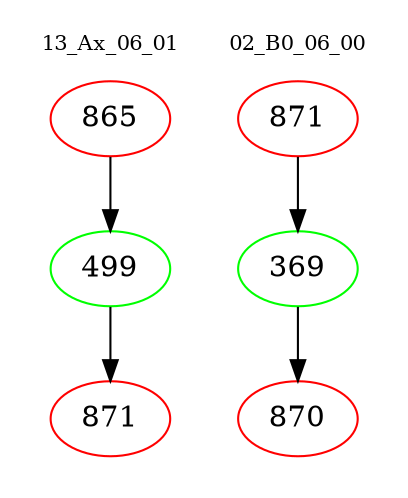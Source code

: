digraph{
subgraph cluster_0 {
color = white
label = "13_Ax_06_01";
fontsize=10;
T0_865 [label="865", color="red"]
T0_865 -> T0_499 [color="black"]
T0_499 [label="499", color="green"]
T0_499 -> T0_871 [color="black"]
T0_871 [label="871", color="red"]
}
subgraph cluster_1 {
color = white
label = "02_B0_06_00";
fontsize=10;
T1_871 [label="871", color="red"]
T1_871 -> T1_369 [color="black"]
T1_369 [label="369", color="green"]
T1_369 -> T1_870 [color="black"]
T1_870 [label="870", color="red"]
}
}
